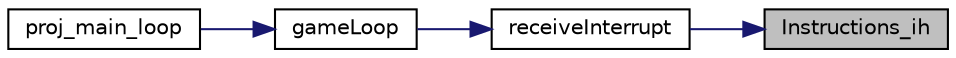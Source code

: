 digraph "Instructions_ih"
{
 // LATEX_PDF_SIZE
  edge [fontname="Helvetica",fontsize="10",labelfontname="Helvetica",labelfontsize="10"];
  node [fontname="Helvetica",fontsize="10",shape=record];
  rankdir="RL";
  Node1 [label="Instructions_ih",height=0.2,width=0.4,color="black", fillcolor="grey75", style="filled", fontcolor="black",tooltip=" "];
  Node1 -> Node2 [dir="back",color="midnightblue",fontsize="10",style="solid",fontname="Helvetica"];
  Node2 [label="receiveInterrupt",height=0.2,width=0.4,color="black", fillcolor="white", style="filled",URL="$_game_8h.html#a2bc13b25628ee7b60fb6d5c72da10d39",tooltip=" "];
  Node2 -> Node3 [dir="back",color="midnightblue",fontsize="10",style="solid",fontname="Helvetica"];
  Node3 [label="gameLoop",height=0.2,width=0.4,color="black", fillcolor="white", style="filled",URL="$_game_8h.html#ae3fcb6ab83836a82d8ab58a853667cba",tooltip=" "];
  Node3 -> Node4 [dir="back",color="midnightblue",fontsize="10",style="solid",fontname="Helvetica"];
  Node4 [label="proj_main_loop",height=0.2,width=0.4,color="black", fillcolor="white", style="filled",URL="$proj_8c.html#a90aad768b0a0b41e4bcacc566b0cae6e",tooltip=" "];
}
